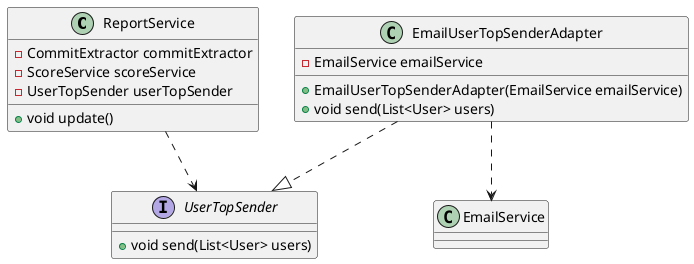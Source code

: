 @startuml classes
class ReportService {
    - CommitExtractor commitExtractor
    - ScoreService scoreService
    - UserTopSender userTopSender
    + void update()
}

interface UserTopSender {
    + void send(List<User> users)
}

class EmailUserTopSenderAdapter {
    - EmailService emailService
    + EmailUserTopSenderAdapter(EmailService emailService)
    + void send(List<User> users)
}

ReportService ..> UserTopSender
EmailUserTopSenderAdapter ..> EmailService
EmailUserTopSenderAdapter ..|> UserTopSender

@enduml